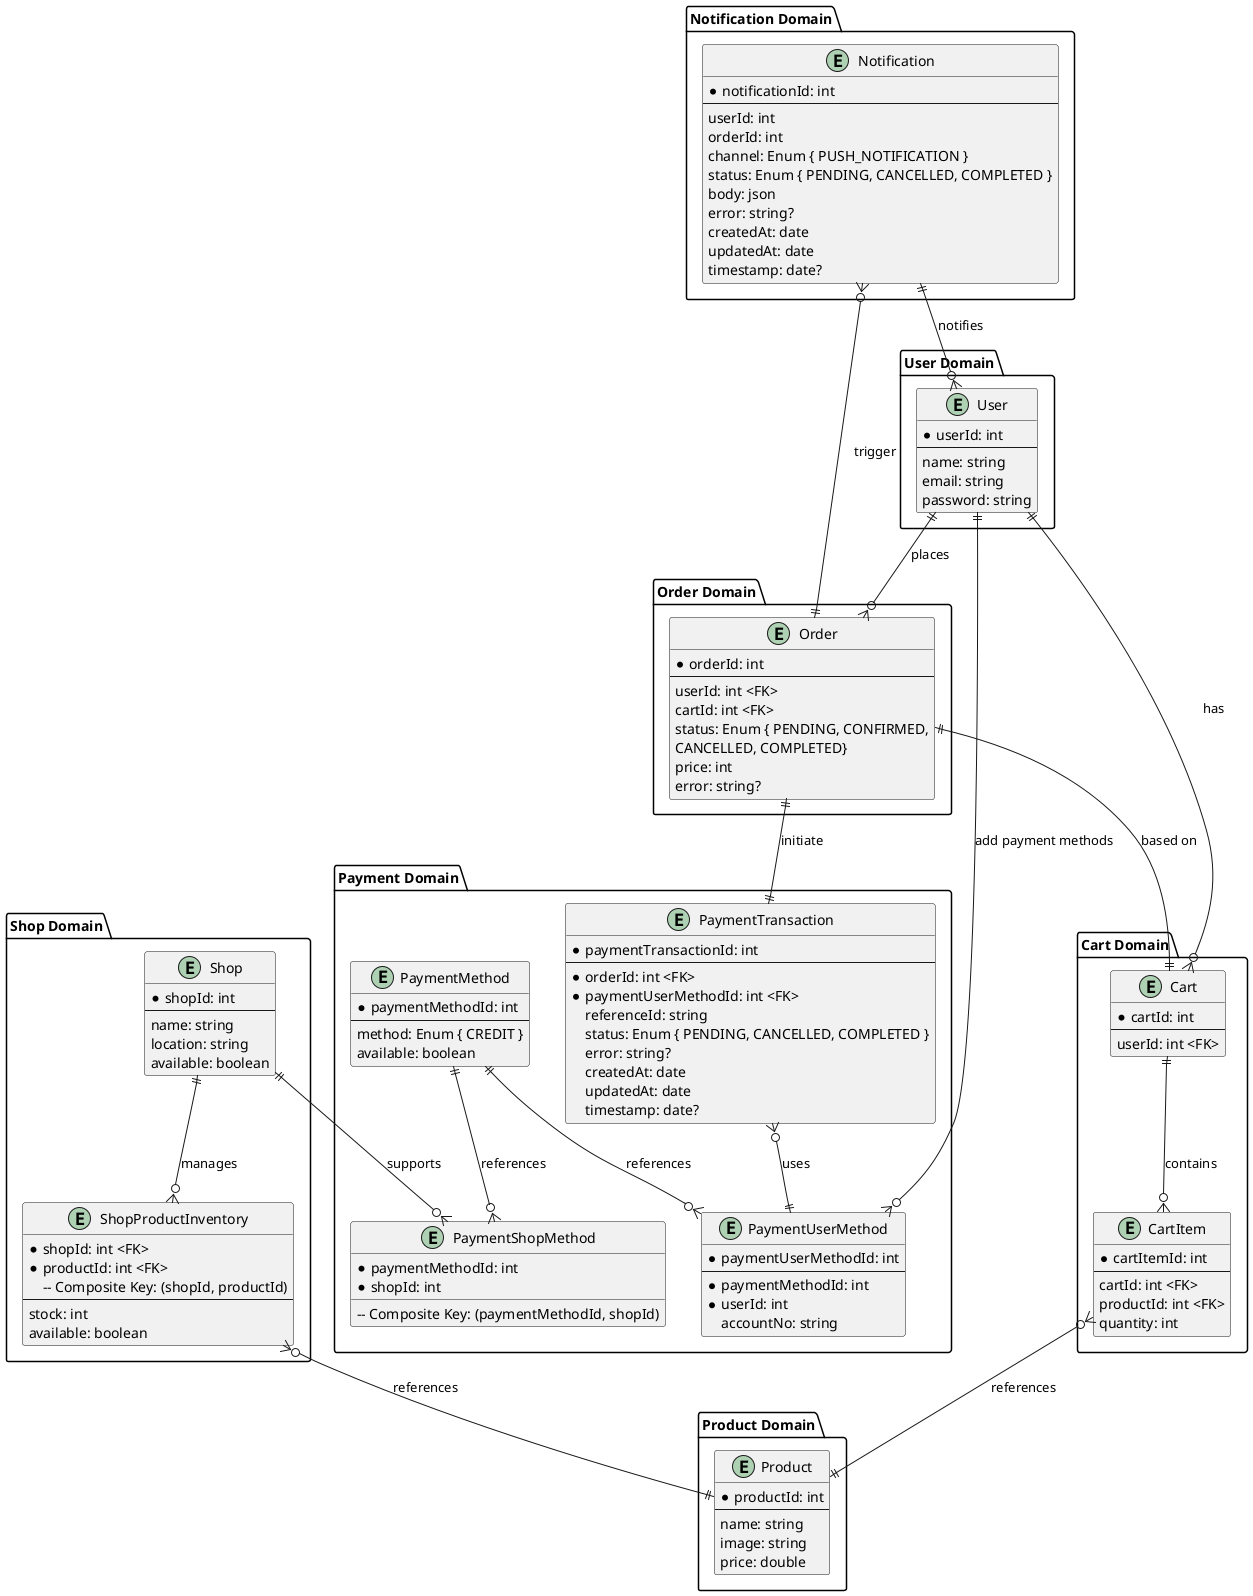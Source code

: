 @startuml

package "User Domain" {
    entity User {
        * userId: int
        ---
        name: string
        email: string
        password: string
        }
}

package "Product Domain" {
    entity Product {
        * productId: int
        ---
        name: string
        image: string
        price: double
    }
}

package "Shop Domain" {
    entity Shop {
        * shopId: int
        ---
        name: string
        location: string
        available: boolean
    }

    entity ShopProductInventory {
        * shopId: int <FK>
        * productId: int <FK>
        -- Composite Key: (shopId, productId)
        ---
        stock: int
        available: boolean
    }
}


package "Cart Domain" {
    entity Cart {
        * cartId: int
        ---
        userId: int <FK>
    }

    entity CartItem {
        * cartItemId: int
        ---
        cartId: int <FK>
        productId: int <FK>
        quantity: int
    }
}


package "Order Domain" {
    entity Order {
        * orderId: int
        ---
        userId: int <FK>
        cartId: int <FK>
        status: Enum { PENDING, CONFIRMED, 
            CANCELLED, COMPLETED}
        price: int
        error: string?
    }
}


package "Payment Domain" {
    entity PaymentMethod {
        * paymentMethodId: int
        ---
        method: Enum { CREDIT }
        available: boolean
    }

    entity PaymentShopMethod {
        * paymentMethodId: int
        * shopId: int
        -- Composite Key: (paymentMethodId, shopId)
    }

    entity PaymentUserMethod {
        * paymentUserMethodId: int
        ---
        * paymentMethodId: int
        * userId: int
        accountNo: string
    }

    entity PaymentTransaction {
        * paymentTransactionId: int
        ---
        * orderId: int <FK>
        * paymentUserMethodId: int <FK>
        referenceId: string
        status: Enum { PENDING, CANCELLED, COMPLETED }
        error: string?
        createdAt: date
        updatedAt: date
        timestamp: date?
    }
}


package "Notification Domain" {
    entity Notification {
        * notificationId: int
        ---
        userId: int
        orderId: int
        channel: Enum { PUSH_NOTIFICATION }
        status: Enum { PENDING, CANCELLED, COMPLETED }
        body: json
        error: string?
        createdAt: date
        updatedAt: date
        timestamp: date?
    }
}



User ||--o{ Cart : "has"
User ||--o{ Order : "places"
User ||--o{ PaymentUserMethod : "add payment methods"

Shop ||--o{ ShopProductInventory: "manages"
Shop ||--o{ PaymentShopMethod: "supports"
ShopProductInventory }o--||Product: "references"

Cart ||--o{ CartItem : "contains"
CartItem }o--|| Product : "references"

Order ||--|| Cart : "based on"
Order ||--|| PaymentTransaction : "initiate"

PaymentMethod ||--o{ PaymentShopMethod : "references"
PaymentMethod ||--o{ PaymentUserMethod : "references"
PaymentTransaction }o--|| PaymentUserMethod : "uses"

Notification ||--o{ User : "notifies"
Notification }o--|| Order : "trigger"

@enduml
